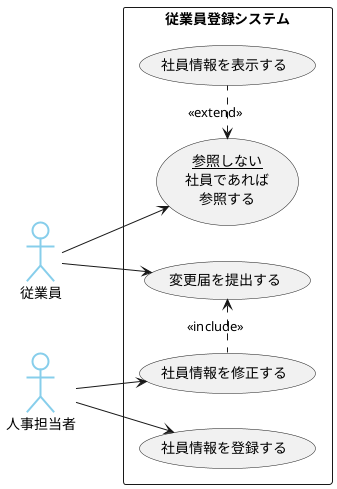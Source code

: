 @startuml 演習2-5
    left to right direction
    actor 従業員 #FFFFFF;line:SkyBlue;line.bold;
    actor 人事担当者 #FFFFFF;line:SkyBlue;line.bold;
    rectangle 従業員登録システム{
        usecase 変更届を提出する
        usecase (<u>参照しない</u>\n社員であれば\n参照する) as input
        usecase 社員情報を表示する
        usecase 社員情報を登録する
        usecase 社員情報を修正する
    }
    従業員 --> input
    input <. 社員情報を表示する : <<extend>>
    人事担当者 --> 社員情報を登録する
    人事担当者 --> 社員情報を修正する
    従業員 --> 変更届を提出する
    変更届を提出する <. 社員情報を修正する : <<include>>
@enduml